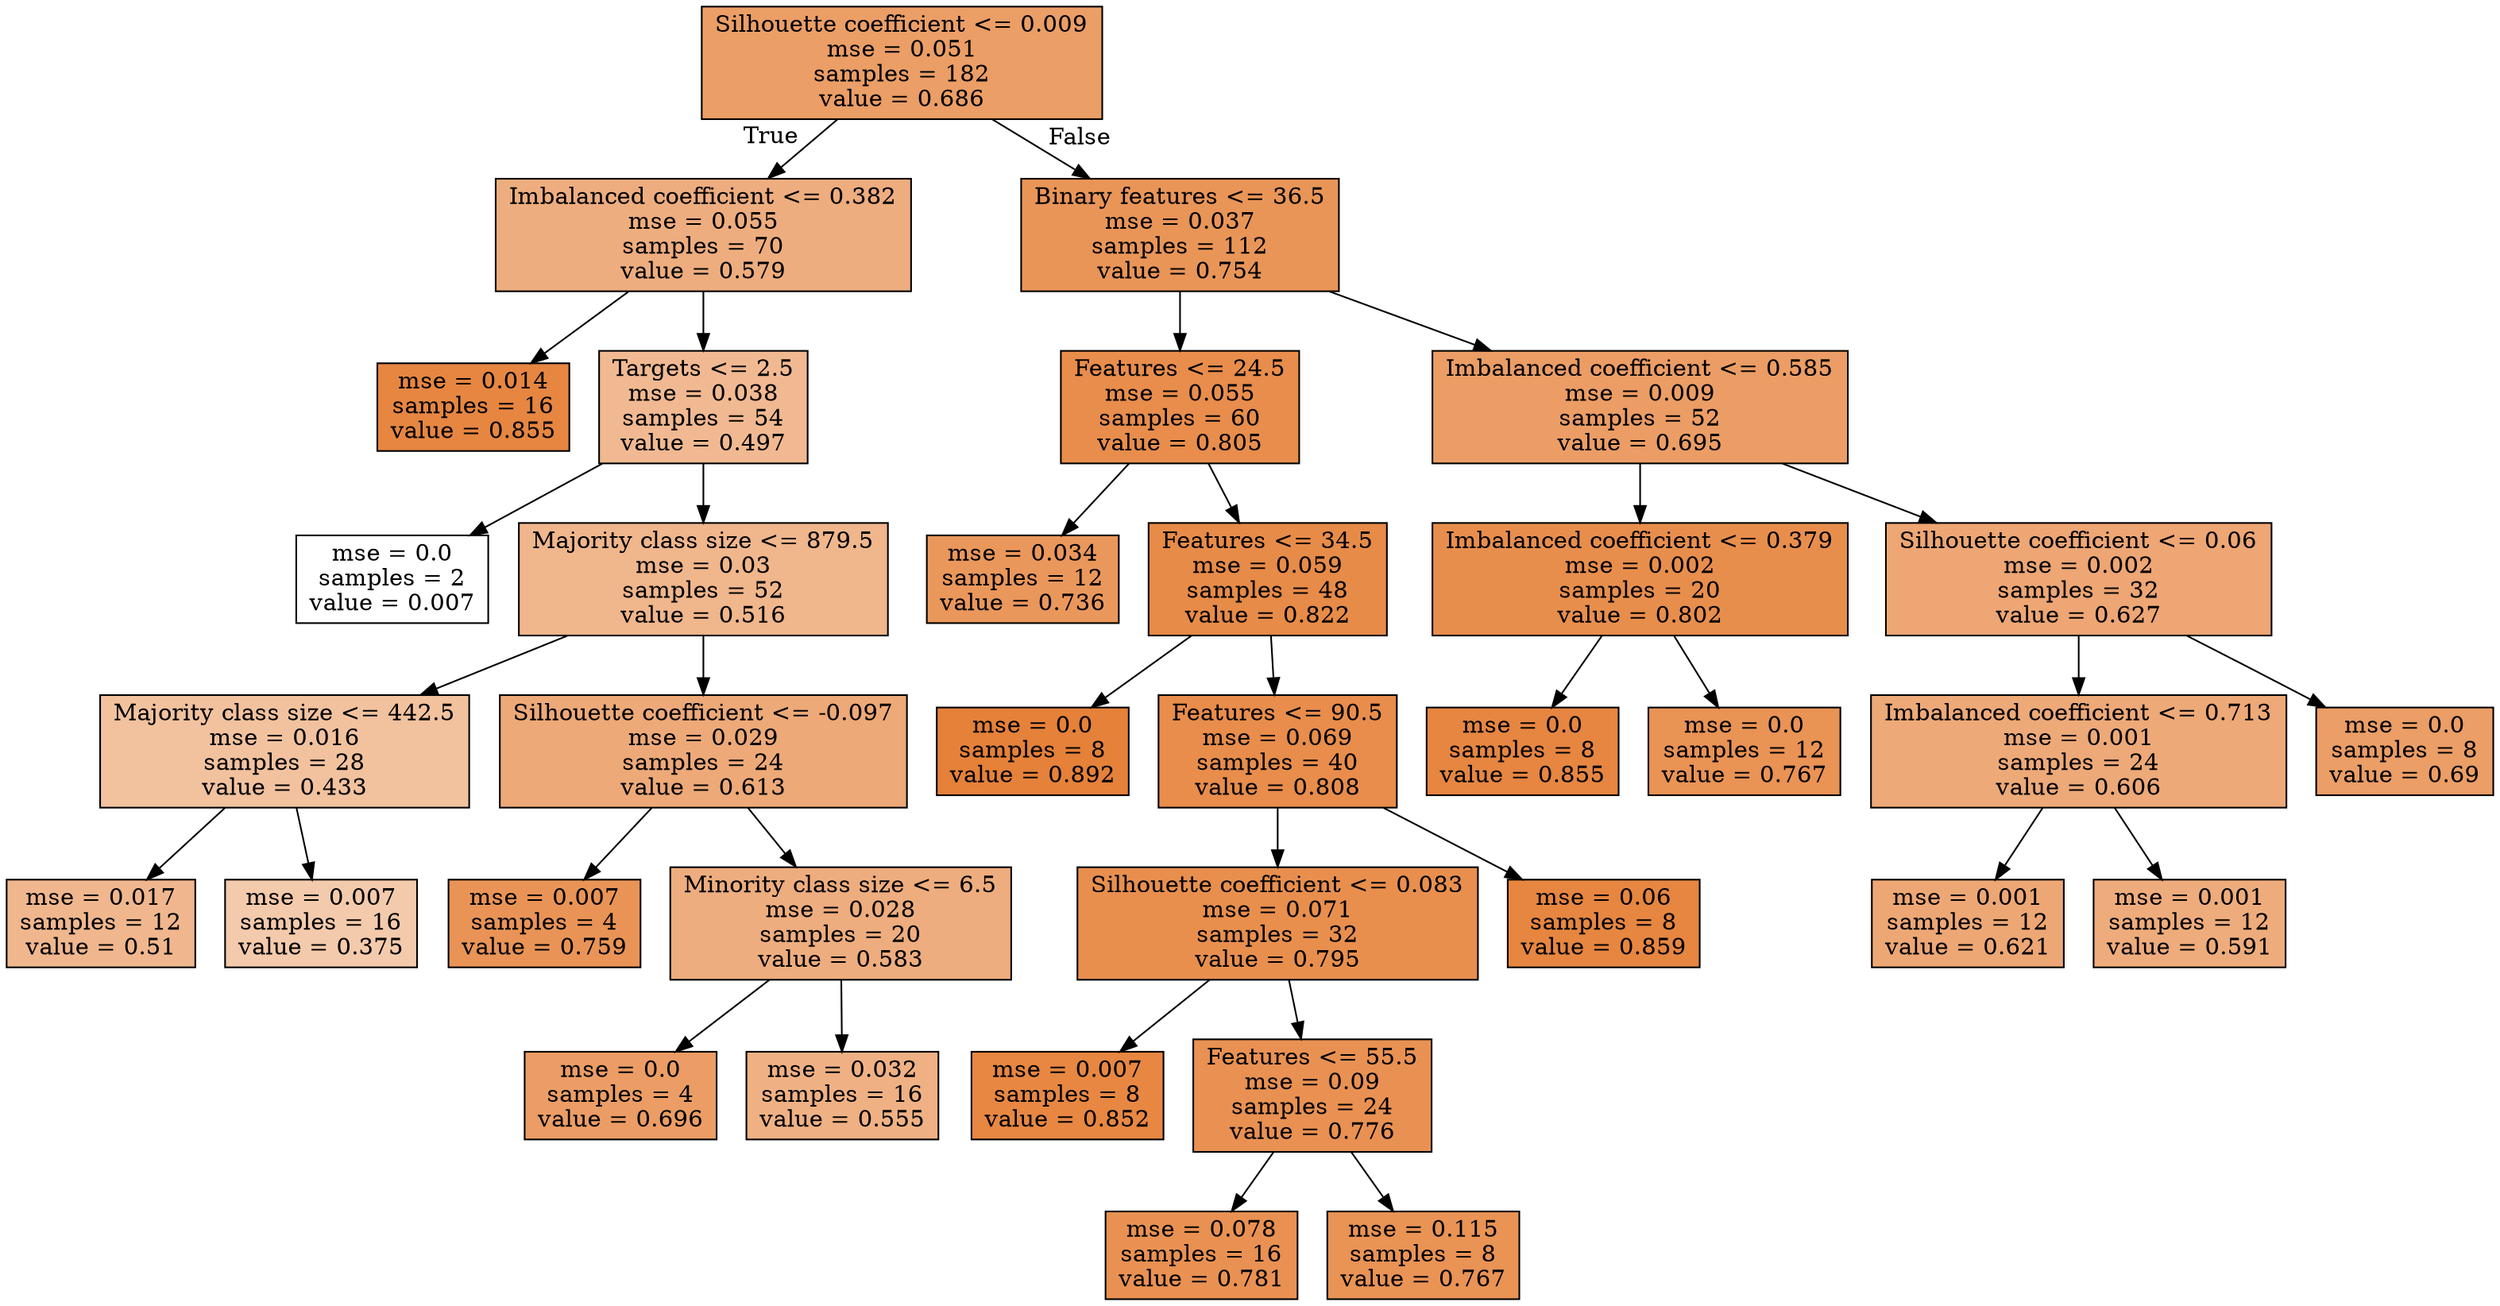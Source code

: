 digraph Tree {
node [shape=box, style="filled", color="black"] ;
0 [label="Silhouette coefficient <= 0.009\nmse = 0.051\nsamples = 182\nvalue = 0.686", fillcolor="#e58139c4"] ;
1 [label="Imbalanced coefficient <= 0.382\nmse = 0.055\nsamples = 70\nvalue = 0.579", fillcolor="#e58139a5"] ;
0 -> 1 [labeldistance=2.5, labelangle=45, headlabel="True"] ;
2 [label="mse = 0.014\nsamples = 16\nvalue = 0.855", fillcolor="#e58139f4"] ;
1 -> 2 ;
3 [label="Targets <= 2.5\nmse = 0.038\nsamples = 54\nvalue = 0.497", fillcolor="#e581398d"] ;
1 -> 3 ;
4 [label="mse = 0.0\nsamples = 2\nvalue = 0.007", fillcolor="#e5813900"] ;
3 -> 4 ;
5 [label="Majority class size <= 879.5\nmse = 0.03\nsamples = 52\nvalue = 0.516", fillcolor="#e5813993"] ;
3 -> 5 ;
6 [label="Majority class size <= 442.5\nmse = 0.016\nsamples = 28\nvalue = 0.433", fillcolor="#e581397b"] ;
5 -> 6 ;
7 [label="mse = 0.017\nsamples = 12\nvalue = 0.51", fillcolor="#e5813991"] ;
6 -> 7 ;
8 [label="mse = 0.007\nsamples = 16\nvalue = 0.375", fillcolor="#e581396a"] ;
6 -> 8 ;
9 [label="Silhouette coefficient <= -0.097\nmse = 0.029\nsamples = 24\nvalue = 0.613", fillcolor="#e58139ae"] ;
5 -> 9 ;
10 [label="mse = 0.007\nsamples = 4\nvalue = 0.759", fillcolor="#e58139d9"] ;
9 -> 10 ;
11 [label="Minority class size <= 6.5\nmse = 0.028\nsamples = 20\nvalue = 0.583", fillcolor="#e58139a6"] ;
9 -> 11 ;
12 [label="mse = 0.0\nsamples = 4\nvalue = 0.696", fillcolor="#e58139c6"] ;
11 -> 12 ;
13 [label="mse = 0.032\nsamples = 16\nvalue = 0.555", fillcolor="#e581399e"] ;
11 -> 13 ;
14 [label="Binary features <= 36.5\nmse = 0.037\nsamples = 112\nvalue = 0.754", fillcolor="#e58139d7"] ;
0 -> 14 [labeldistance=2.5, labelangle=-45, headlabel="False"] ;
15 [label="Features <= 24.5\nmse = 0.055\nsamples = 60\nvalue = 0.805", fillcolor="#e58139e6"] ;
14 -> 15 ;
16 [label="mse = 0.034\nsamples = 12\nvalue = 0.736", fillcolor="#e58139d2"] ;
15 -> 16 ;
17 [label="Features <= 34.5\nmse = 0.059\nsamples = 48\nvalue = 0.822", fillcolor="#e58139eb"] ;
15 -> 17 ;
18 [label="mse = 0.0\nsamples = 8\nvalue = 0.892", fillcolor="#e58139ff"] ;
17 -> 18 ;
19 [label="Features <= 90.5\nmse = 0.069\nsamples = 40\nvalue = 0.808", fillcolor="#e58139e7"] ;
17 -> 19 ;
20 [label="Silhouette coefficient <= 0.083\nmse = 0.071\nsamples = 32\nvalue = 0.795", fillcolor="#e58139e3"] ;
19 -> 20 ;
21 [label="mse = 0.007\nsamples = 8\nvalue = 0.852", fillcolor="#e58139f3"] ;
20 -> 21 ;
22 [label="Features <= 55.5\nmse = 0.09\nsamples = 24\nvalue = 0.776", fillcolor="#e58139de"] ;
20 -> 22 ;
23 [label="mse = 0.078\nsamples = 16\nvalue = 0.781", fillcolor="#e58139df"] ;
22 -> 23 ;
24 [label="mse = 0.115\nsamples = 8\nvalue = 0.767", fillcolor="#e58139db"] ;
22 -> 24 ;
25 [label="mse = 0.06\nsamples = 8\nvalue = 0.859", fillcolor="#e58139f5"] ;
19 -> 25 ;
26 [label="Imbalanced coefficient <= 0.585\nmse = 0.009\nsamples = 52\nvalue = 0.695", fillcolor="#e58139c6"] ;
14 -> 26 ;
27 [label="Imbalanced coefficient <= 0.379\nmse = 0.002\nsamples = 20\nvalue = 0.802", fillcolor="#e58139e5"] ;
26 -> 27 ;
28 [label="mse = 0.0\nsamples = 8\nvalue = 0.855", fillcolor="#e58139f4"] ;
27 -> 28 ;
29 [label="mse = 0.0\nsamples = 12\nvalue = 0.767", fillcolor="#e58139db"] ;
27 -> 29 ;
30 [label="Silhouette coefficient <= 0.06\nmse = 0.002\nsamples = 32\nvalue = 0.627", fillcolor="#e58139b3"] ;
26 -> 30 ;
31 [label="Imbalanced coefficient <= 0.713\nmse = 0.001\nsamples = 24\nvalue = 0.606", fillcolor="#e58139ad"] ;
30 -> 31 ;
32 [label="mse = 0.001\nsamples = 12\nvalue = 0.621", fillcolor="#e58139b1"] ;
31 -> 32 ;
33 [label="mse = 0.001\nsamples = 12\nvalue = 0.591", fillcolor="#e58139a8"] ;
31 -> 33 ;
34 [label="mse = 0.0\nsamples = 8\nvalue = 0.69", fillcolor="#e58139c5"] ;
30 -> 34 ;
}